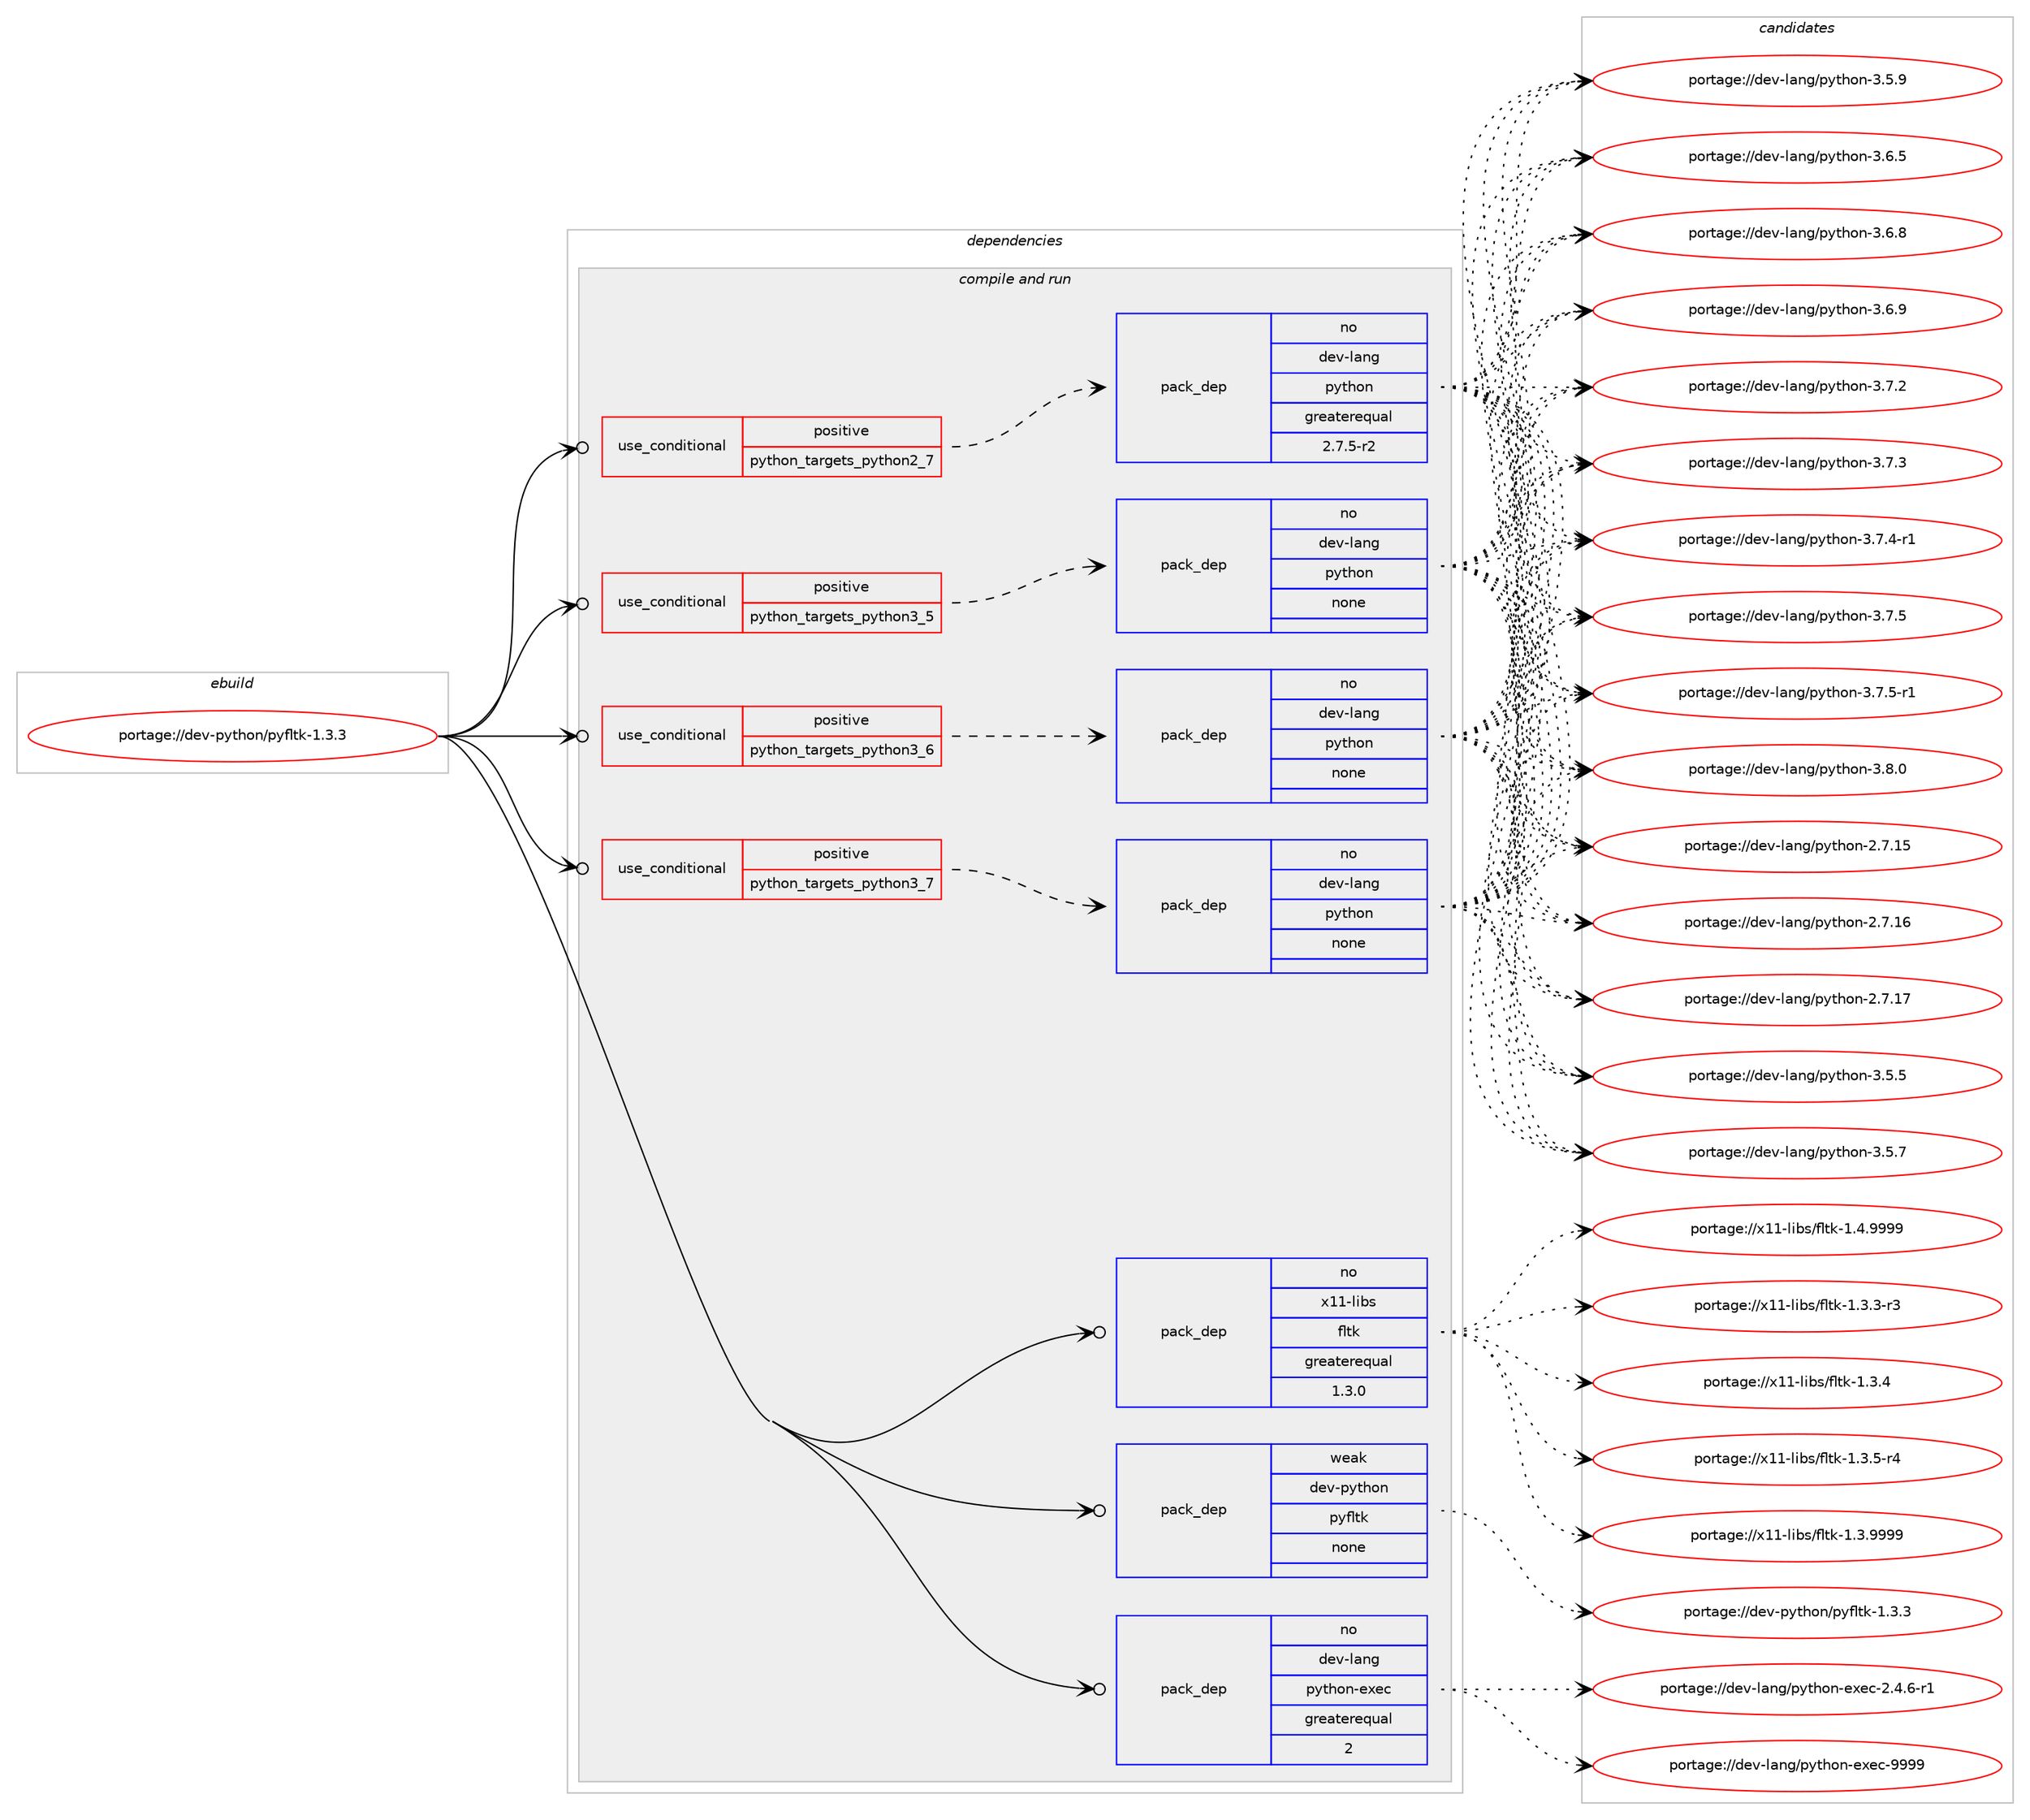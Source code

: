 digraph prolog {

# *************
# Graph options
# *************

newrank=true;
concentrate=true;
compound=true;
graph [rankdir=LR,fontname=Helvetica,fontsize=10,ranksep=1.5];#, ranksep=2.5, nodesep=0.2];
edge  [arrowhead=vee];
node  [fontname=Helvetica,fontsize=10];

# **********
# The ebuild
# **********

subgraph cluster_leftcol {
color=gray;
rank=same;
label=<<i>ebuild</i>>;
id [label="portage://dev-python/pyfltk-1.3.3", color=red, width=4, href="../dev-python/pyfltk-1.3.3.svg"];
}

# ****************
# The dependencies
# ****************

subgraph cluster_midcol {
color=gray;
label=<<i>dependencies</i>>;
subgraph cluster_compile {
fillcolor="#eeeeee";
style=filled;
label=<<i>compile</i>>;
}
subgraph cluster_compileandrun {
fillcolor="#eeeeee";
style=filled;
label=<<i>compile and run</i>>;
subgraph cond35124 {
dependency160672 [label=<<TABLE BORDER="0" CELLBORDER="1" CELLSPACING="0" CELLPADDING="4"><TR><TD ROWSPAN="3" CELLPADDING="10">use_conditional</TD></TR><TR><TD>positive</TD></TR><TR><TD>python_targets_python2_7</TD></TR></TABLE>>, shape=none, color=red];
subgraph pack122183 {
dependency160673 [label=<<TABLE BORDER="0" CELLBORDER="1" CELLSPACING="0" CELLPADDING="4" WIDTH="220"><TR><TD ROWSPAN="6" CELLPADDING="30">pack_dep</TD></TR><TR><TD WIDTH="110">no</TD></TR><TR><TD>dev-lang</TD></TR><TR><TD>python</TD></TR><TR><TD>greaterequal</TD></TR><TR><TD>2.7.5-r2</TD></TR></TABLE>>, shape=none, color=blue];
}
dependency160672:e -> dependency160673:w [weight=20,style="dashed",arrowhead="vee"];
}
id:e -> dependency160672:w [weight=20,style="solid",arrowhead="odotvee"];
subgraph cond35125 {
dependency160674 [label=<<TABLE BORDER="0" CELLBORDER="1" CELLSPACING="0" CELLPADDING="4"><TR><TD ROWSPAN="3" CELLPADDING="10">use_conditional</TD></TR><TR><TD>positive</TD></TR><TR><TD>python_targets_python3_5</TD></TR></TABLE>>, shape=none, color=red];
subgraph pack122184 {
dependency160675 [label=<<TABLE BORDER="0" CELLBORDER="1" CELLSPACING="0" CELLPADDING="4" WIDTH="220"><TR><TD ROWSPAN="6" CELLPADDING="30">pack_dep</TD></TR><TR><TD WIDTH="110">no</TD></TR><TR><TD>dev-lang</TD></TR><TR><TD>python</TD></TR><TR><TD>none</TD></TR><TR><TD></TD></TR></TABLE>>, shape=none, color=blue];
}
dependency160674:e -> dependency160675:w [weight=20,style="dashed",arrowhead="vee"];
}
id:e -> dependency160674:w [weight=20,style="solid",arrowhead="odotvee"];
subgraph cond35126 {
dependency160676 [label=<<TABLE BORDER="0" CELLBORDER="1" CELLSPACING="0" CELLPADDING="4"><TR><TD ROWSPAN="3" CELLPADDING="10">use_conditional</TD></TR><TR><TD>positive</TD></TR><TR><TD>python_targets_python3_6</TD></TR></TABLE>>, shape=none, color=red];
subgraph pack122185 {
dependency160677 [label=<<TABLE BORDER="0" CELLBORDER="1" CELLSPACING="0" CELLPADDING="4" WIDTH="220"><TR><TD ROWSPAN="6" CELLPADDING="30">pack_dep</TD></TR><TR><TD WIDTH="110">no</TD></TR><TR><TD>dev-lang</TD></TR><TR><TD>python</TD></TR><TR><TD>none</TD></TR><TR><TD></TD></TR></TABLE>>, shape=none, color=blue];
}
dependency160676:e -> dependency160677:w [weight=20,style="dashed",arrowhead="vee"];
}
id:e -> dependency160676:w [weight=20,style="solid",arrowhead="odotvee"];
subgraph cond35127 {
dependency160678 [label=<<TABLE BORDER="0" CELLBORDER="1" CELLSPACING="0" CELLPADDING="4"><TR><TD ROWSPAN="3" CELLPADDING="10">use_conditional</TD></TR><TR><TD>positive</TD></TR><TR><TD>python_targets_python3_7</TD></TR></TABLE>>, shape=none, color=red];
subgraph pack122186 {
dependency160679 [label=<<TABLE BORDER="0" CELLBORDER="1" CELLSPACING="0" CELLPADDING="4" WIDTH="220"><TR><TD ROWSPAN="6" CELLPADDING="30">pack_dep</TD></TR><TR><TD WIDTH="110">no</TD></TR><TR><TD>dev-lang</TD></TR><TR><TD>python</TD></TR><TR><TD>none</TD></TR><TR><TD></TD></TR></TABLE>>, shape=none, color=blue];
}
dependency160678:e -> dependency160679:w [weight=20,style="dashed",arrowhead="vee"];
}
id:e -> dependency160678:w [weight=20,style="solid",arrowhead="odotvee"];
subgraph pack122187 {
dependency160680 [label=<<TABLE BORDER="0" CELLBORDER="1" CELLSPACING="0" CELLPADDING="4" WIDTH="220"><TR><TD ROWSPAN="6" CELLPADDING="30">pack_dep</TD></TR><TR><TD WIDTH="110">no</TD></TR><TR><TD>dev-lang</TD></TR><TR><TD>python-exec</TD></TR><TR><TD>greaterequal</TD></TR><TR><TD>2</TD></TR></TABLE>>, shape=none, color=blue];
}
id:e -> dependency160680:w [weight=20,style="solid",arrowhead="odotvee"];
subgraph pack122188 {
dependency160681 [label=<<TABLE BORDER="0" CELLBORDER="1" CELLSPACING="0" CELLPADDING="4" WIDTH="220"><TR><TD ROWSPAN="6" CELLPADDING="30">pack_dep</TD></TR><TR><TD WIDTH="110">no</TD></TR><TR><TD>x11-libs</TD></TR><TR><TD>fltk</TD></TR><TR><TD>greaterequal</TD></TR><TR><TD>1.3.0</TD></TR></TABLE>>, shape=none, color=blue];
}
id:e -> dependency160681:w [weight=20,style="solid",arrowhead="odotvee"];
subgraph pack122189 {
dependency160682 [label=<<TABLE BORDER="0" CELLBORDER="1" CELLSPACING="0" CELLPADDING="4" WIDTH="220"><TR><TD ROWSPAN="6" CELLPADDING="30">pack_dep</TD></TR><TR><TD WIDTH="110">weak</TD></TR><TR><TD>dev-python</TD></TR><TR><TD>pyfltk</TD></TR><TR><TD>none</TD></TR><TR><TD></TD></TR></TABLE>>, shape=none, color=blue];
}
id:e -> dependency160682:w [weight=20,style="solid",arrowhead="odotvee"];
}
subgraph cluster_run {
fillcolor="#eeeeee";
style=filled;
label=<<i>run</i>>;
}
}

# **************
# The candidates
# **************

subgraph cluster_choices {
rank=same;
color=gray;
label=<<i>candidates</i>>;

subgraph choice122183 {
color=black;
nodesep=1;
choiceportage10010111845108971101034711212111610411111045504655464953 [label="portage://dev-lang/python-2.7.15", color=red, width=4,href="../dev-lang/python-2.7.15.svg"];
choiceportage10010111845108971101034711212111610411111045504655464954 [label="portage://dev-lang/python-2.7.16", color=red, width=4,href="../dev-lang/python-2.7.16.svg"];
choiceportage10010111845108971101034711212111610411111045504655464955 [label="portage://dev-lang/python-2.7.17", color=red, width=4,href="../dev-lang/python-2.7.17.svg"];
choiceportage100101118451089711010347112121116104111110455146534653 [label="portage://dev-lang/python-3.5.5", color=red, width=4,href="../dev-lang/python-3.5.5.svg"];
choiceportage100101118451089711010347112121116104111110455146534655 [label="portage://dev-lang/python-3.5.7", color=red, width=4,href="../dev-lang/python-3.5.7.svg"];
choiceportage100101118451089711010347112121116104111110455146534657 [label="portage://dev-lang/python-3.5.9", color=red, width=4,href="../dev-lang/python-3.5.9.svg"];
choiceportage100101118451089711010347112121116104111110455146544653 [label="portage://dev-lang/python-3.6.5", color=red, width=4,href="../dev-lang/python-3.6.5.svg"];
choiceportage100101118451089711010347112121116104111110455146544656 [label="portage://dev-lang/python-3.6.8", color=red, width=4,href="../dev-lang/python-3.6.8.svg"];
choiceportage100101118451089711010347112121116104111110455146544657 [label="portage://dev-lang/python-3.6.9", color=red, width=4,href="../dev-lang/python-3.6.9.svg"];
choiceportage100101118451089711010347112121116104111110455146554650 [label="portage://dev-lang/python-3.7.2", color=red, width=4,href="../dev-lang/python-3.7.2.svg"];
choiceportage100101118451089711010347112121116104111110455146554651 [label="portage://dev-lang/python-3.7.3", color=red, width=4,href="../dev-lang/python-3.7.3.svg"];
choiceportage1001011184510897110103471121211161041111104551465546524511449 [label="portage://dev-lang/python-3.7.4-r1", color=red, width=4,href="../dev-lang/python-3.7.4-r1.svg"];
choiceportage100101118451089711010347112121116104111110455146554653 [label="portage://dev-lang/python-3.7.5", color=red, width=4,href="../dev-lang/python-3.7.5.svg"];
choiceportage1001011184510897110103471121211161041111104551465546534511449 [label="portage://dev-lang/python-3.7.5-r1", color=red, width=4,href="../dev-lang/python-3.7.5-r1.svg"];
choiceportage100101118451089711010347112121116104111110455146564648 [label="portage://dev-lang/python-3.8.0", color=red, width=4,href="../dev-lang/python-3.8.0.svg"];
dependency160673:e -> choiceportage10010111845108971101034711212111610411111045504655464953:w [style=dotted,weight="100"];
dependency160673:e -> choiceportage10010111845108971101034711212111610411111045504655464954:w [style=dotted,weight="100"];
dependency160673:e -> choiceportage10010111845108971101034711212111610411111045504655464955:w [style=dotted,weight="100"];
dependency160673:e -> choiceportage100101118451089711010347112121116104111110455146534653:w [style=dotted,weight="100"];
dependency160673:e -> choiceportage100101118451089711010347112121116104111110455146534655:w [style=dotted,weight="100"];
dependency160673:e -> choiceportage100101118451089711010347112121116104111110455146534657:w [style=dotted,weight="100"];
dependency160673:e -> choiceportage100101118451089711010347112121116104111110455146544653:w [style=dotted,weight="100"];
dependency160673:e -> choiceportage100101118451089711010347112121116104111110455146544656:w [style=dotted,weight="100"];
dependency160673:e -> choiceportage100101118451089711010347112121116104111110455146544657:w [style=dotted,weight="100"];
dependency160673:e -> choiceportage100101118451089711010347112121116104111110455146554650:w [style=dotted,weight="100"];
dependency160673:e -> choiceportage100101118451089711010347112121116104111110455146554651:w [style=dotted,weight="100"];
dependency160673:e -> choiceportage1001011184510897110103471121211161041111104551465546524511449:w [style=dotted,weight="100"];
dependency160673:e -> choiceportage100101118451089711010347112121116104111110455146554653:w [style=dotted,weight="100"];
dependency160673:e -> choiceportage1001011184510897110103471121211161041111104551465546534511449:w [style=dotted,weight="100"];
dependency160673:e -> choiceportage100101118451089711010347112121116104111110455146564648:w [style=dotted,weight="100"];
}
subgraph choice122184 {
color=black;
nodesep=1;
choiceportage10010111845108971101034711212111610411111045504655464953 [label="portage://dev-lang/python-2.7.15", color=red, width=4,href="../dev-lang/python-2.7.15.svg"];
choiceportage10010111845108971101034711212111610411111045504655464954 [label="portage://dev-lang/python-2.7.16", color=red, width=4,href="../dev-lang/python-2.7.16.svg"];
choiceportage10010111845108971101034711212111610411111045504655464955 [label="portage://dev-lang/python-2.7.17", color=red, width=4,href="../dev-lang/python-2.7.17.svg"];
choiceportage100101118451089711010347112121116104111110455146534653 [label="portage://dev-lang/python-3.5.5", color=red, width=4,href="../dev-lang/python-3.5.5.svg"];
choiceportage100101118451089711010347112121116104111110455146534655 [label="portage://dev-lang/python-3.5.7", color=red, width=4,href="../dev-lang/python-3.5.7.svg"];
choiceportage100101118451089711010347112121116104111110455146534657 [label="portage://dev-lang/python-3.5.9", color=red, width=4,href="../dev-lang/python-3.5.9.svg"];
choiceportage100101118451089711010347112121116104111110455146544653 [label="portage://dev-lang/python-3.6.5", color=red, width=4,href="../dev-lang/python-3.6.5.svg"];
choiceportage100101118451089711010347112121116104111110455146544656 [label="portage://dev-lang/python-3.6.8", color=red, width=4,href="../dev-lang/python-3.6.8.svg"];
choiceportage100101118451089711010347112121116104111110455146544657 [label="portage://dev-lang/python-3.6.9", color=red, width=4,href="../dev-lang/python-3.6.9.svg"];
choiceportage100101118451089711010347112121116104111110455146554650 [label="portage://dev-lang/python-3.7.2", color=red, width=4,href="../dev-lang/python-3.7.2.svg"];
choiceportage100101118451089711010347112121116104111110455146554651 [label="portage://dev-lang/python-3.7.3", color=red, width=4,href="../dev-lang/python-3.7.3.svg"];
choiceportage1001011184510897110103471121211161041111104551465546524511449 [label="portage://dev-lang/python-3.7.4-r1", color=red, width=4,href="../dev-lang/python-3.7.4-r1.svg"];
choiceportage100101118451089711010347112121116104111110455146554653 [label="portage://dev-lang/python-3.7.5", color=red, width=4,href="../dev-lang/python-3.7.5.svg"];
choiceportage1001011184510897110103471121211161041111104551465546534511449 [label="portage://dev-lang/python-3.7.5-r1", color=red, width=4,href="../dev-lang/python-3.7.5-r1.svg"];
choiceportage100101118451089711010347112121116104111110455146564648 [label="portage://dev-lang/python-3.8.0", color=red, width=4,href="../dev-lang/python-3.8.0.svg"];
dependency160675:e -> choiceportage10010111845108971101034711212111610411111045504655464953:w [style=dotted,weight="100"];
dependency160675:e -> choiceportage10010111845108971101034711212111610411111045504655464954:w [style=dotted,weight="100"];
dependency160675:e -> choiceportage10010111845108971101034711212111610411111045504655464955:w [style=dotted,weight="100"];
dependency160675:e -> choiceportage100101118451089711010347112121116104111110455146534653:w [style=dotted,weight="100"];
dependency160675:e -> choiceportage100101118451089711010347112121116104111110455146534655:w [style=dotted,weight="100"];
dependency160675:e -> choiceportage100101118451089711010347112121116104111110455146534657:w [style=dotted,weight="100"];
dependency160675:e -> choiceportage100101118451089711010347112121116104111110455146544653:w [style=dotted,weight="100"];
dependency160675:e -> choiceportage100101118451089711010347112121116104111110455146544656:w [style=dotted,weight="100"];
dependency160675:e -> choiceportage100101118451089711010347112121116104111110455146544657:w [style=dotted,weight="100"];
dependency160675:e -> choiceportage100101118451089711010347112121116104111110455146554650:w [style=dotted,weight="100"];
dependency160675:e -> choiceportage100101118451089711010347112121116104111110455146554651:w [style=dotted,weight="100"];
dependency160675:e -> choiceportage1001011184510897110103471121211161041111104551465546524511449:w [style=dotted,weight="100"];
dependency160675:e -> choiceportage100101118451089711010347112121116104111110455146554653:w [style=dotted,weight="100"];
dependency160675:e -> choiceportage1001011184510897110103471121211161041111104551465546534511449:w [style=dotted,weight="100"];
dependency160675:e -> choiceportage100101118451089711010347112121116104111110455146564648:w [style=dotted,weight="100"];
}
subgraph choice122185 {
color=black;
nodesep=1;
choiceportage10010111845108971101034711212111610411111045504655464953 [label="portage://dev-lang/python-2.7.15", color=red, width=4,href="../dev-lang/python-2.7.15.svg"];
choiceportage10010111845108971101034711212111610411111045504655464954 [label="portage://dev-lang/python-2.7.16", color=red, width=4,href="../dev-lang/python-2.7.16.svg"];
choiceportage10010111845108971101034711212111610411111045504655464955 [label="portage://dev-lang/python-2.7.17", color=red, width=4,href="../dev-lang/python-2.7.17.svg"];
choiceportage100101118451089711010347112121116104111110455146534653 [label="portage://dev-lang/python-3.5.5", color=red, width=4,href="../dev-lang/python-3.5.5.svg"];
choiceportage100101118451089711010347112121116104111110455146534655 [label="portage://dev-lang/python-3.5.7", color=red, width=4,href="../dev-lang/python-3.5.7.svg"];
choiceportage100101118451089711010347112121116104111110455146534657 [label="portage://dev-lang/python-3.5.9", color=red, width=4,href="../dev-lang/python-3.5.9.svg"];
choiceportage100101118451089711010347112121116104111110455146544653 [label="portage://dev-lang/python-3.6.5", color=red, width=4,href="../dev-lang/python-3.6.5.svg"];
choiceportage100101118451089711010347112121116104111110455146544656 [label="portage://dev-lang/python-3.6.8", color=red, width=4,href="../dev-lang/python-3.6.8.svg"];
choiceportage100101118451089711010347112121116104111110455146544657 [label="portage://dev-lang/python-3.6.9", color=red, width=4,href="../dev-lang/python-3.6.9.svg"];
choiceportage100101118451089711010347112121116104111110455146554650 [label="portage://dev-lang/python-3.7.2", color=red, width=4,href="../dev-lang/python-3.7.2.svg"];
choiceportage100101118451089711010347112121116104111110455146554651 [label="portage://dev-lang/python-3.7.3", color=red, width=4,href="../dev-lang/python-3.7.3.svg"];
choiceportage1001011184510897110103471121211161041111104551465546524511449 [label="portage://dev-lang/python-3.7.4-r1", color=red, width=4,href="../dev-lang/python-3.7.4-r1.svg"];
choiceportage100101118451089711010347112121116104111110455146554653 [label="portage://dev-lang/python-3.7.5", color=red, width=4,href="../dev-lang/python-3.7.5.svg"];
choiceportage1001011184510897110103471121211161041111104551465546534511449 [label="portage://dev-lang/python-3.7.5-r1", color=red, width=4,href="../dev-lang/python-3.7.5-r1.svg"];
choiceportage100101118451089711010347112121116104111110455146564648 [label="portage://dev-lang/python-3.8.0", color=red, width=4,href="../dev-lang/python-3.8.0.svg"];
dependency160677:e -> choiceportage10010111845108971101034711212111610411111045504655464953:w [style=dotted,weight="100"];
dependency160677:e -> choiceportage10010111845108971101034711212111610411111045504655464954:w [style=dotted,weight="100"];
dependency160677:e -> choiceportage10010111845108971101034711212111610411111045504655464955:w [style=dotted,weight="100"];
dependency160677:e -> choiceportage100101118451089711010347112121116104111110455146534653:w [style=dotted,weight="100"];
dependency160677:e -> choiceportage100101118451089711010347112121116104111110455146534655:w [style=dotted,weight="100"];
dependency160677:e -> choiceportage100101118451089711010347112121116104111110455146534657:w [style=dotted,weight="100"];
dependency160677:e -> choiceportage100101118451089711010347112121116104111110455146544653:w [style=dotted,weight="100"];
dependency160677:e -> choiceportage100101118451089711010347112121116104111110455146544656:w [style=dotted,weight="100"];
dependency160677:e -> choiceportage100101118451089711010347112121116104111110455146544657:w [style=dotted,weight="100"];
dependency160677:e -> choiceportage100101118451089711010347112121116104111110455146554650:w [style=dotted,weight="100"];
dependency160677:e -> choiceportage100101118451089711010347112121116104111110455146554651:w [style=dotted,weight="100"];
dependency160677:e -> choiceportage1001011184510897110103471121211161041111104551465546524511449:w [style=dotted,weight="100"];
dependency160677:e -> choiceportage100101118451089711010347112121116104111110455146554653:w [style=dotted,weight="100"];
dependency160677:e -> choiceportage1001011184510897110103471121211161041111104551465546534511449:w [style=dotted,weight="100"];
dependency160677:e -> choiceportage100101118451089711010347112121116104111110455146564648:w [style=dotted,weight="100"];
}
subgraph choice122186 {
color=black;
nodesep=1;
choiceportage10010111845108971101034711212111610411111045504655464953 [label="portage://dev-lang/python-2.7.15", color=red, width=4,href="../dev-lang/python-2.7.15.svg"];
choiceportage10010111845108971101034711212111610411111045504655464954 [label="portage://dev-lang/python-2.7.16", color=red, width=4,href="../dev-lang/python-2.7.16.svg"];
choiceportage10010111845108971101034711212111610411111045504655464955 [label="portage://dev-lang/python-2.7.17", color=red, width=4,href="../dev-lang/python-2.7.17.svg"];
choiceportage100101118451089711010347112121116104111110455146534653 [label="portage://dev-lang/python-3.5.5", color=red, width=4,href="../dev-lang/python-3.5.5.svg"];
choiceportage100101118451089711010347112121116104111110455146534655 [label="portage://dev-lang/python-3.5.7", color=red, width=4,href="../dev-lang/python-3.5.7.svg"];
choiceportage100101118451089711010347112121116104111110455146534657 [label="portage://dev-lang/python-3.5.9", color=red, width=4,href="../dev-lang/python-3.5.9.svg"];
choiceportage100101118451089711010347112121116104111110455146544653 [label="portage://dev-lang/python-3.6.5", color=red, width=4,href="../dev-lang/python-3.6.5.svg"];
choiceportage100101118451089711010347112121116104111110455146544656 [label="portage://dev-lang/python-3.6.8", color=red, width=4,href="../dev-lang/python-3.6.8.svg"];
choiceportage100101118451089711010347112121116104111110455146544657 [label="portage://dev-lang/python-3.6.9", color=red, width=4,href="../dev-lang/python-3.6.9.svg"];
choiceportage100101118451089711010347112121116104111110455146554650 [label="portage://dev-lang/python-3.7.2", color=red, width=4,href="../dev-lang/python-3.7.2.svg"];
choiceportage100101118451089711010347112121116104111110455146554651 [label="portage://dev-lang/python-3.7.3", color=red, width=4,href="../dev-lang/python-3.7.3.svg"];
choiceportage1001011184510897110103471121211161041111104551465546524511449 [label="portage://dev-lang/python-3.7.4-r1", color=red, width=4,href="../dev-lang/python-3.7.4-r1.svg"];
choiceportage100101118451089711010347112121116104111110455146554653 [label="portage://dev-lang/python-3.7.5", color=red, width=4,href="../dev-lang/python-3.7.5.svg"];
choiceportage1001011184510897110103471121211161041111104551465546534511449 [label="portage://dev-lang/python-3.7.5-r1", color=red, width=4,href="../dev-lang/python-3.7.5-r1.svg"];
choiceportage100101118451089711010347112121116104111110455146564648 [label="portage://dev-lang/python-3.8.0", color=red, width=4,href="../dev-lang/python-3.8.0.svg"];
dependency160679:e -> choiceportage10010111845108971101034711212111610411111045504655464953:w [style=dotted,weight="100"];
dependency160679:e -> choiceportage10010111845108971101034711212111610411111045504655464954:w [style=dotted,weight="100"];
dependency160679:e -> choiceportage10010111845108971101034711212111610411111045504655464955:w [style=dotted,weight="100"];
dependency160679:e -> choiceportage100101118451089711010347112121116104111110455146534653:w [style=dotted,weight="100"];
dependency160679:e -> choiceportage100101118451089711010347112121116104111110455146534655:w [style=dotted,weight="100"];
dependency160679:e -> choiceportage100101118451089711010347112121116104111110455146534657:w [style=dotted,weight="100"];
dependency160679:e -> choiceportage100101118451089711010347112121116104111110455146544653:w [style=dotted,weight="100"];
dependency160679:e -> choiceportage100101118451089711010347112121116104111110455146544656:w [style=dotted,weight="100"];
dependency160679:e -> choiceportage100101118451089711010347112121116104111110455146544657:w [style=dotted,weight="100"];
dependency160679:e -> choiceportage100101118451089711010347112121116104111110455146554650:w [style=dotted,weight="100"];
dependency160679:e -> choiceportage100101118451089711010347112121116104111110455146554651:w [style=dotted,weight="100"];
dependency160679:e -> choiceportage1001011184510897110103471121211161041111104551465546524511449:w [style=dotted,weight="100"];
dependency160679:e -> choiceportage100101118451089711010347112121116104111110455146554653:w [style=dotted,weight="100"];
dependency160679:e -> choiceportage1001011184510897110103471121211161041111104551465546534511449:w [style=dotted,weight="100"];
dependency160679:e -> choiceportage100101118451089711010347112121116104111110455146564648:w [style=dotted,weight="100"];
}
subgraph choice122187 {
color=black;
nodesep=1;
choiceportage10010111845108971101034711212111610411111045101120101994550465246544511449 [label="portage://dev-lang/python-exec-2.4.6-r1", color=red, width=4,href="../dev-lang/python-exec-2.4.6-r1.svg"];
choiceportage10010111845108971101034711212111610411111045101120101994557575757 [label="portage://dev-lang/python-exec-9999", color=red, width=4,href="../dev-lang/python-exec-9999.svg"];
dependency160680:e -> choiceportage10010111845108971101034711212111610411111045101120101994550465246544511449:w [style=dotted,weight="100"];
dependency160680:e -> choiceportage10010111845108971101034711212111610411111045101120101994557575757:w [style=dotted,weight="100"];
}
subgraph choice122188 {
color=black;
nodesep=1;
choiceportage12049494510810598115471021081161074549465146514511451 [label="portage://x11-libs/fltk-1.3.3-r3", color=red, width=4,href="../x11-libs/fltk-1.3.3-r3.svg"];
choiceportage1204949451081059811547102108116107454946514652 [label="portage://x11-libs/fltk-1.3.4", color=red, width=4,href="../x11-libs/fltk-1.3.4.svg"];
choiceportage12049494510810598115471021081161074549465146534511452 [label="portage://x11-libs/fltk-1.3.5-r4", color=red, width=4,href="../x11-libs/fltk-1.3.5-r4.svg"];
choiceportage1204949451081059811547102108116107454946514657575757 [label="portage://x11-libs/fltk-1.3.9999", color=red, width=4,href="../x11-libs/fltk-1.3.9999.svg"];
choiceportage1204949451081059811547102108116107454946524657575757 [label="portage://x11-libs/fltk-1.4.9999", color=red, width=4,href="../x11-libs/fltk-1.4.9999.svg"];
dependency160681:e -> choiceportage12049494510810598115471021081161074549465146514511451:w [style=dotted,weight="100"];
dependency160681:e -> choiceportage1204949451081059811547102108116107454946514652:w [style=dotted,weight="100"];
dependency160681:e -> choiceportage12049494510810598115471021081161074549465146534511452:w [style=dotted,weight="100"];
dependency160681:e -> choiceportage1204949451081059811547102108116107454946514657575757:w [style=dotted,weight="100"];
dependency160681:e -> choiceportage1204949451081059811547102108116107454946524657575757:w [style=dotted,weight="100"];
}
subgraph choice122189 {
color=black;
nodesep=1;
choiceportage1001011184511212111610411111047112121102108116107454946514651 [label="portage://dev-python/pyfltk-1.3.3", color=red, width=4,href="../dev-python/pyfltk-1.3.3.svg"];
dependency160682:e -> choiceportage1001011184511212111610411111047112121102108116107454946514651:w [style=dotted,weight="100"];
}
}

}
